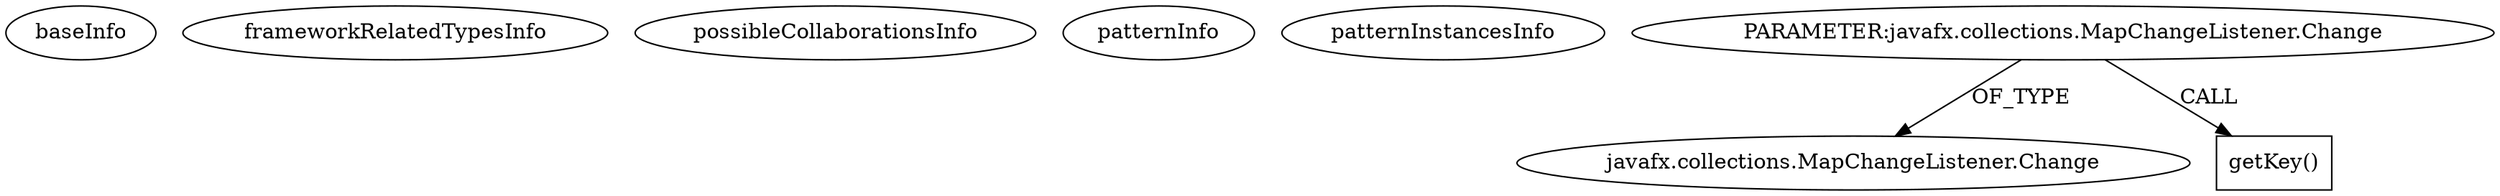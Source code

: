 digraph {
baseInfo[graphId=3568,category="pattern",isAnonymous=false,possibleRelation=false]
frameworkRelatedTypesInfo[]
possibleCollaborationsInfo[]
patternInfo[frequency=4.0,patternRootClient=null]
patternInstancesInfo[0="ChrisWongAtCUHK-JavaFX~/ChrisWongAtCUHK-JavaFX/JavaFX-master/IssueTrackingLite/src/issuetrackinglite/model/TrackingServiceStub.java~TrackingServiceStub~246",1="almibe-ResourceTree~/almibe-ResourceTree/resource-tree-master/src/main/java/org/almibe/resourcetree/ResourceTree.java~ ResourceTree(NestingRule<T>,ResourceTreeEventHandler<T>,ResourceTreeItemDisplay<T>,ResourceTreePersistence<T>,java.util.Comparator)~1795",2="santi-gonzalez-javafx-tutos~/santi-gonzalez-javafx-tutos/javafx-tutos-master/IssueTrackingLite/src/issuetrackinglite/model/TrackingServiceStub.java~TrackingServiceStub~4090",3="sergiohpl-PMS~/sergiohpl-PMS/PMS-master/IssueTrackingLite/src/issuetrackinglite/model/TrackingServiceStub.java~TrackingServiceStub~4158"]
6[label="javafx.collections.MapChangeListener.Change",vertexType="FRAMEWORK_CLASS_TYPE",isFrameworkType=false]
5[label="PARAMETER:javafx.collections.MapChangeListener.Change",vertexType="PARAMETER_DECLARATION",isFrameworkType=false]
14[label="getKey()",vertexType="INSIDE_CALL",isFrameworkType=false,shape=box]
5->6[label="OF_TYPE"]
5->14[label="CALL"]
}
